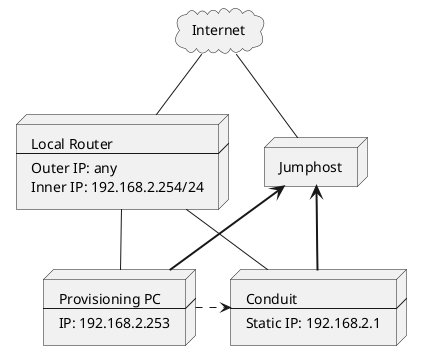 @startuml
/' PlantUML image for the initial setup. See www.plantuml.com
'/

cloud Internet
node Router [
Local Router
---
Outer IP: any
Inner IP: 192.168.2.254/24
]
node "Jumphost"
node PC [
Provisioning PC
---
IP: 192.168.2.253
]
node Conduit [
Conduit
--
Static IP: 192.168.2.1
]

Internet -- Router
Internet -- Jumphost
Router -- PC
Router -- Conduit
Jumphost <== PC
Jumphost <== Conduit
PC .> Conduit
@enduml
